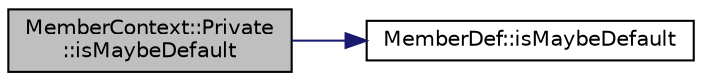 digraph "MemberContext::Private::isMaybeDefault"
{
 // LATEX_PDF_SIZE
  edge [fontname="Helvetica",fontsize="10",labelfontname="Helvetica",labelfontsize="10"];
  node [fontname="Helvetica",fontsize="10",shape=record];
  rankdir="LR";
  Node1 [label="MemberContext::Private\l::isMaybeDefault",height=0.2,width=0.4,color="black", fillcolor="grey75", style="filled", fontcolor="black",tooltip=" "];
  Node1 -> Node2 [color="midnightblue",fontsize="10",style="solid",fontname="Helvetica"];
  Node2 [label="MemberDef::isMaybeDefault",height=0.2,width=0.4,color="black", fillcolor="white", style="filled",URL="$classMemberDef.html#a735ac6b44a83924b761bdac676eb4184",tooltip=" "];
}

